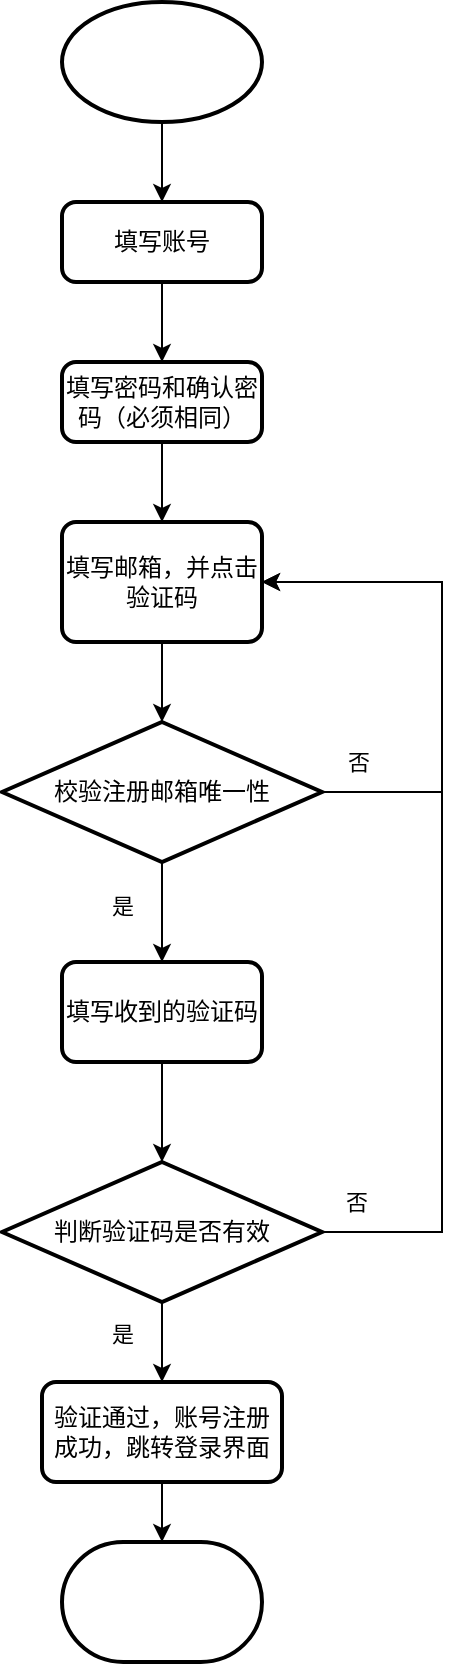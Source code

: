 <mxfile version="24.7.17">
  <diagram id="C5RBs43oDa-KdzZeNtuy" name="Page-1">
    <mxGraphModel dx="1838" dy="953" grid="1" gridSize="10" guides="1" tooltips="1" connect="1" arrows="1" fold="1" page="1" pageScale="1" pageWidth="827" pageHeight="1169" math="0" shadow="0">
      <root>
        <mxCell id="WIyWlLk6GJQsqaUBKTNV-0" />
        <mxCell id="WIyWlLk6GJQsqaUBKTNV-1" parent="WIyWlLk6GJQsqaUBKTNV-0" />
        <mxCell id="SCoOSRMmNlyYM5hMaf-7-17" style="edgeStyle=orthogonalEdgeStyle;rounded=0;orthogonalLoop=1;jettySize=auto;html=1;exitX=0.5;exitY=1;exitDx=0;exitDy=0;exitPerimeter=0;entryX=0.5;entryY=0;entryDx=0;entryDy=0;" edge="1" parent="WIyWlLk6GJQsqaUBKTNV-1" source="SCoOSRMmNlyYM5hMaf-7-1" target="SCoOSRMmNlyYM5hMaf-7-3">
          <mxGeometry relative="1" as="geometry" />
        </mxCell>
        <mxCell id="SCoOSRMmNlyYM5hMaf-7-1" value="" style="strokeWidth=2;html=1;shape=mxgraph.flowchart.start_1;whiteSpace=wrap;" vertex="1" parent="WIyWlLk6GJQsqaUBKTNV-1">
          <mxGeometry x="290" y="70" width="100" height="60" as="geometry" />
        </mxCell>
        <mxCell id="SCoOSRMmNlyYM5hMaf-7-5" style="edgeStyle=orthogonalEdgeStyle;rounded=0;orthogonalLoop=1;jettySize=auto;html=1;entryX=0.5;entryY=0;entryDx=0;entryDy=0;" edge="1" parent="WIyWlLk6GJQsqaUBKTNV-1" source="SCoOSRMmNlyYM5hMaf-7-3" target="SCoOSRMmNlyYM5hMaf-7-4">
          <mxGeometry relative="1" as="geometry" />
        </mxCell>
        <mxCell id="SCoOSRMmNlyYM5hMaf-7-3" value="填写账号" style="rounded=1;whiteSpace=wrap;html=1;absoluteArcSize=1;arcSize=14;strokeWidth=2;" vertex="1" parent="WIyWlLk6GJQsqaUBKTNV-1">
          <mxGeometry x="290" y="170" width="100" height="40" as="geometry" />
        </mxCell>
        <mxCell id="SCoOSRMmNlyYM5hMaf-7-7" style="edgeStyle=orthogonalEdgeStyle;rounded=0;orthogonalLoop=1;jettySize=auto;html=1;exitX=0.5;exitY=1;exitDx=0;exitDy=0;" edge="1" parent="WIyWlLk6GJQsqaUBKTNV-1" source="SCoOSRMmNlyYM5hMaf-7-4" target="SCoOSRMmNlyYM5hMaf-7-6">
          <mxGeometry relative="1" as="geometry" />
        </mxCell>
        <mxCell id="SCoOSRMmNlyYM5hMaf-7-4" value="填写密码和确认密码（必须相同）" style="rounded=1;whiteSpace=wrap;html=1;absoluteArcSize=1;arcSize=14;strokeWidth=2;" vertex="1" parent="WIyWlLk6GJQsqaUBKTNV-1">
          <mxGeometry x="290" y="250" width="100" height="40" as="geometry" />
        </mxCell>
        <mxCell id="SCoOSRMmNlyYM5hMaf-7-6" value="填写邮箱，并点击验证码" style="rounded=1;whiteSpace=wrap;html=1;absoluteArcSize=1;arcSize=14;strokeWidth=2;" vertex="1" parent="WIyWlLk6GJQsqaUBKTNV-1">
          <mxGeometry x="290" y="330" width="100" height="60" as="geometry" />
        </mxCell>
        <mxCell id="SCoOSRMmNlyYM5hMaf-7-11" style="edgeStyle=orthogonalEdgeStyle;rounded=0;orthogonalLoop=1;jettySize=auto;html=1;exitX=0.5;exitY=1;exitDx=0;exitDy=0;exitPerimeter=0;entryX=0.5;entryY=0;entryDx=0;entryDy=0;" edge="1" parent="WIyWlLk6GJQsqaUBKTNV-1" source="SCoOSRMmNlyYM5hMaf-7-8" target="SCoOSRMmNlyYM5hMaf-7-10">
          <mxGeometry relative="1" as="geometry" />
        </mxCell>
        <mxCell id="SCoOSRMmNlyYM5hMaf-7-12" value="是" style="edgeLabel;html=1;align=center;verticalAlign=middle;resizable=0;points=[];" vertex="1" connectable="0" parent="SCoOSRMmNlyYM5hMaf-7-11">
          <mxGeometry x="-0.213" y="-1" relative="1" as="geometry">
            <mxPoint x="-19" as="offset" />
          </mxGeometry>
        </mxCell>
        <mxCell id="SCoOSRMmNlyYM5hMaf-7-13" style="edgeStyle=orthogonalEdgeStyle;rounded=0;orthogonalLoop=1;jettySize=auto;html=1;exitX=1;exitY=0.5;exitDx=0;exitDy=0;exitPerimeter=0;entryX=1;entryY=0.5;entryDx=0;entryDy=0;" edge="1" parent="WIyWlLk6GJQsqaUBKTNV-1" source="SCoOSRMmNlyYM5hMaf-7-8" target="SCoOSRMmNlyYM5hMaf-7-6">
          <mxGeometry relative="1" as="geometry">
            <mxPoint x="480" y="360" as="targetPoint" />
            <Array as="points">
              <mxPoint x="480" y="685" />
              <mxPoint x="480" y="360" />
            </Array>
          </mxGeometry>
        </mxCell>
        <mxCell id="SCoOSRMmNlyYM5hMaf-7-14" value="否" style="edgeLabel;html=1;align=center;verticalAlign=middle;resizable=0;points=[];" vertex="1" connectable="0" parent="SCoOSRMmNlyYM5hMaf-7-13">
          <mxGeometry x="-0.93" y="3" relative="1" as="geometry">
            <mxPoint y="-12" as="offset" />
          </mxGeometry>
        </mxCell>
        <mxCell id="SCoOSRMmNlyYM5hMaf-7-8" value="判断验证码是否有效" style="strokeWidth=2;html=1;shape=mxgraph.flowchart.decision;whiteSpace=wrap;" vertex="1" parent="WIyWlLk6GJQsqaUBKTNV-1">
          <mxGeometry x="260" y="650" width="160" height="70" as="geometry" />
        </mxCell>
        <mxCell id="SCoOSRMmNlyYM5hMaf-7-16" style="edgeStyle=orthogonalEdgeStyle;rounded=0;orthogonalLoop=1;jettySize=auto;html=1;exitX=0.5;exitY=1;exitDx=0;exitDy=0;" edge="1" parent="WIyWlLk6GJQsqaUBKTNV-1" source="SCoOSRMmNlyYM5hMaf-7-10" target="SCoOSRMmNlyYM5hMaf-7-15">
          <mxGeometry relative="1" as="geometry" />
        </mxCell>
        <mxCell id="SCoOSRMmNlyYM5hMaf-7-10" value="验证通过，账号注册成功，跳转登录界面" style="rounded=1;whiteSpace=wrap;html=1;absoluteArcSize=1;arcSize=14;strokeWidth=2;" vertex="1" parent="WIyWlLk6GJQsqaUBKTNV-1">
          <mxGeometry x="280" y="760" width="120" height="50" as="geometry" />
        </mxCell>
        <mxCell id="SCoOSRMmNlyYM5hMaf-7-15" value="" style="strokeWidth=2;html=1;shape=mxgraph.flowchart.terminator;whiteSpace=wrap;" vertex="1" parent="WIyWlLk6GJQsqaUBKTNV-1">
          <mxGeometry x="290" y="840" width="100" height="60" as="geometry" />
        </mxCell>
        <mxCell id="SCoOSRMmNlyYM5hMaf-7-22" style="edgeStyle=orthogonalEdgeStyle;rounded=0;orthogonalLoop=1;jettySize=auto;html=1;exitX=0.5;exitY=1;exitDx=0;exitDy=0;exitPerimeter=0;entryX=0.5;entryY=0;entryDx=0;entryDy=0;" edge="1" parent="WIyWlLk6GJQsqaUBKTNV-1" source="SCoOSRMmNlyYM5hMaf-7-18" target="SCoOSRMmNlyYM5hMaf-7-21">
          <mxGeometry relative="1" as="geometry" />
        </mxCell>
        <mxCell id="SCoOSRMmNlyYM5hMaf-7-23" value="是" style="edgeLabel;html=1;align=center;verticalAlign=middle;resizable=0;points=[];" vertex="1" connectable="0" parent="SCoOSRMmNlyYM5hMaf-7-22">
          <mxGeometry x="-0.128" y="1" relative="1" as="geometry">
            <mxPoint x="-21" as="offset" />
          </mxGeometry>
        </mxCell>
        <mxCell id="SCoOSRMmNlyYM5hMaf-7-25" style="edgeStyle=orthogonalEdgeStyle;rounded=0;orthogonalLoop=1;jettySize=auto;html=1;exitX=1;exitY=0.5;exitDx=0;exitDy=0;exitPerimeter=0;" edge="1" parent="WIyWlLk6GJQsqaUBKTNV-1" source="SCoOSRMmNlyYM5hMaf-7-18">
          <mxGeometry relative="1" as="geometry">
            <mxPoint x="390" y="360" as="targetPoint" />
            <Array as="points">
              <mxPoint x="480" y="465" />
              <mxPoint x="480" y="360" />
            </Array>
          </mxGeometry>
        </mxCell>
        <mxCell id="SCoOSRMmNlyYM5hMaf-7-26" value="否" style="edgeLabel;html=1;align=center;verticalAlign=middle;resizable=0;points=[];" vertex="1" connectable="0" parent="SCoOSRMmNlyYM5hMaf-7-25">
          <mxGeometry x="-0.86" y="3" relative="1" as="geometry">
            <mxPoint y="-12" as="offset" />
          </mxGeometry>
        </mxCell>
        <mxCell id="SCoOSRMmNlyYM5hMaf-7-18" value="校验注册邮箱唯一性" style="strokeWidth=2;html=1;shape=mxgraph.flowchart.decision;whiteSpace=wrap;" vertex="1" parent="WIyWlLk6GJQsqaUBKTNV-1">
          <mxGeometry x="260" y="430" width="160" height="70" as="geometry" />
        </mxCell>
        <mxCell id="SCoOSRMmNlyYM5hMaf-7-20" style="edgeStyle=orthogonalEdgeStyle;rounded=0;orthogonalLoop=1;jettySize=auto;html=1;exitX=0.5;exitY=1;exitDx=0;exitDy=0;entryX=0.5;entryY=0;entryDx=0;entryDy=0;entryPerimeter=0;" edge="1" parent="WIyWlLk6GJQsqaUBKTNV-1" source="SCoOSRMmNlyYM5hMaf-7-6" target="SCoOSRMmNlyYM5hMaf-7-18">
          <mxGeometry relative="1" as="geometry" />
        </mxCell>
        <mxCell id="SCoOSRMmNlyYM5hMaf-7-21" value="填写收到的验证码" style="rounded=1;whiteSpace=wrap;html=1;absoluteArcSize=1;arcSize=14;strokeWidth=2;" vertex="1" parent="WIyWlLk6GJQsqaUBKTNV-1">
          <mxGeometry x="290" y="550" width="100" height="50" as="geometry" />
        </mxCell>
        <mxCell id="SCoOSRMmNlyYM5hMaf-7-27" style="edgeStyle=orthogonalEdgeStyle;rounded=0;orthogonalLoop=1;jettySize=auto;html=1;exitX=0.5;exitY=1;exitDx=0;exitDy=0;entryX=0.5;entryY=0;entryDx=0;entryDy=0;entryPerimeter=0;" edge="1" parent="WIyWlLk6GJQsqaUBKTNV-1" source="SCoOSRMmNlyYM5hMaf-7-21" target="SCoOSRMmNlyYM5hMaf-7-8">
          <mxGeometry relative="1" as="geometry" />
        </mxCell>
      </root>
    </mxGraphModel>
  </diagram>
</mxfile>
